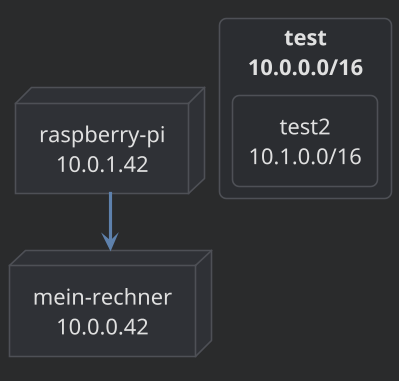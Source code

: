 @startuml
!pragma layout smetana
skinparam lineType polyline
' === Flat Modern Styling ===
skinparam backgroundColor #2A2B2C
skinparam shadowing false
skinparam componentStyle rectangle
skinparam roundcorner 9

' === Fonts & Lines ===
skinparam defaultFontName "Segoe UI"
skinparam defaultFontSize 14
skinparam defaultTextAlignment center
skinparam DefaultFontColor #E0E0E0
skinparam dpi 150

' === Rectangle Style ===
skinparam rectangle {
    FontColor #E0E0E0
    BackgroundColor #2B2D31
    BorderColor #4E5056
    BorderThickness 1
}

' === Component Style ===
skinparam component {
    FontColor #E0E0E0
    BackgroundColor #2B2D31
    BorderColor #4E5056
    BorderThickness 1
}

' === Node Style ===
skinparam node {
    FontColor #E0E0E0
    BackgroundColor #2F3136
    BorderColor #4E5056
    BorderThickness 1
}

' === Arrow Style ===
skinparam arrow {
    Color #5E81AC
    Thickness 2
    FontColor #D8DEE9
    FontSize 12
}

' === Relations ===
skinparam linetype ortho

' === Elements ===

component "test\n10.0.0.0/16" as test{
    component "test2\n10.1.0.0/16" as test2
}
node "raspberry-pi\n10.0.1.42" as rasp
node "mein-rechner\n10.0.0.42" as meinrechner
' === Relations ===

rasp --> meinrechner

@enduml
